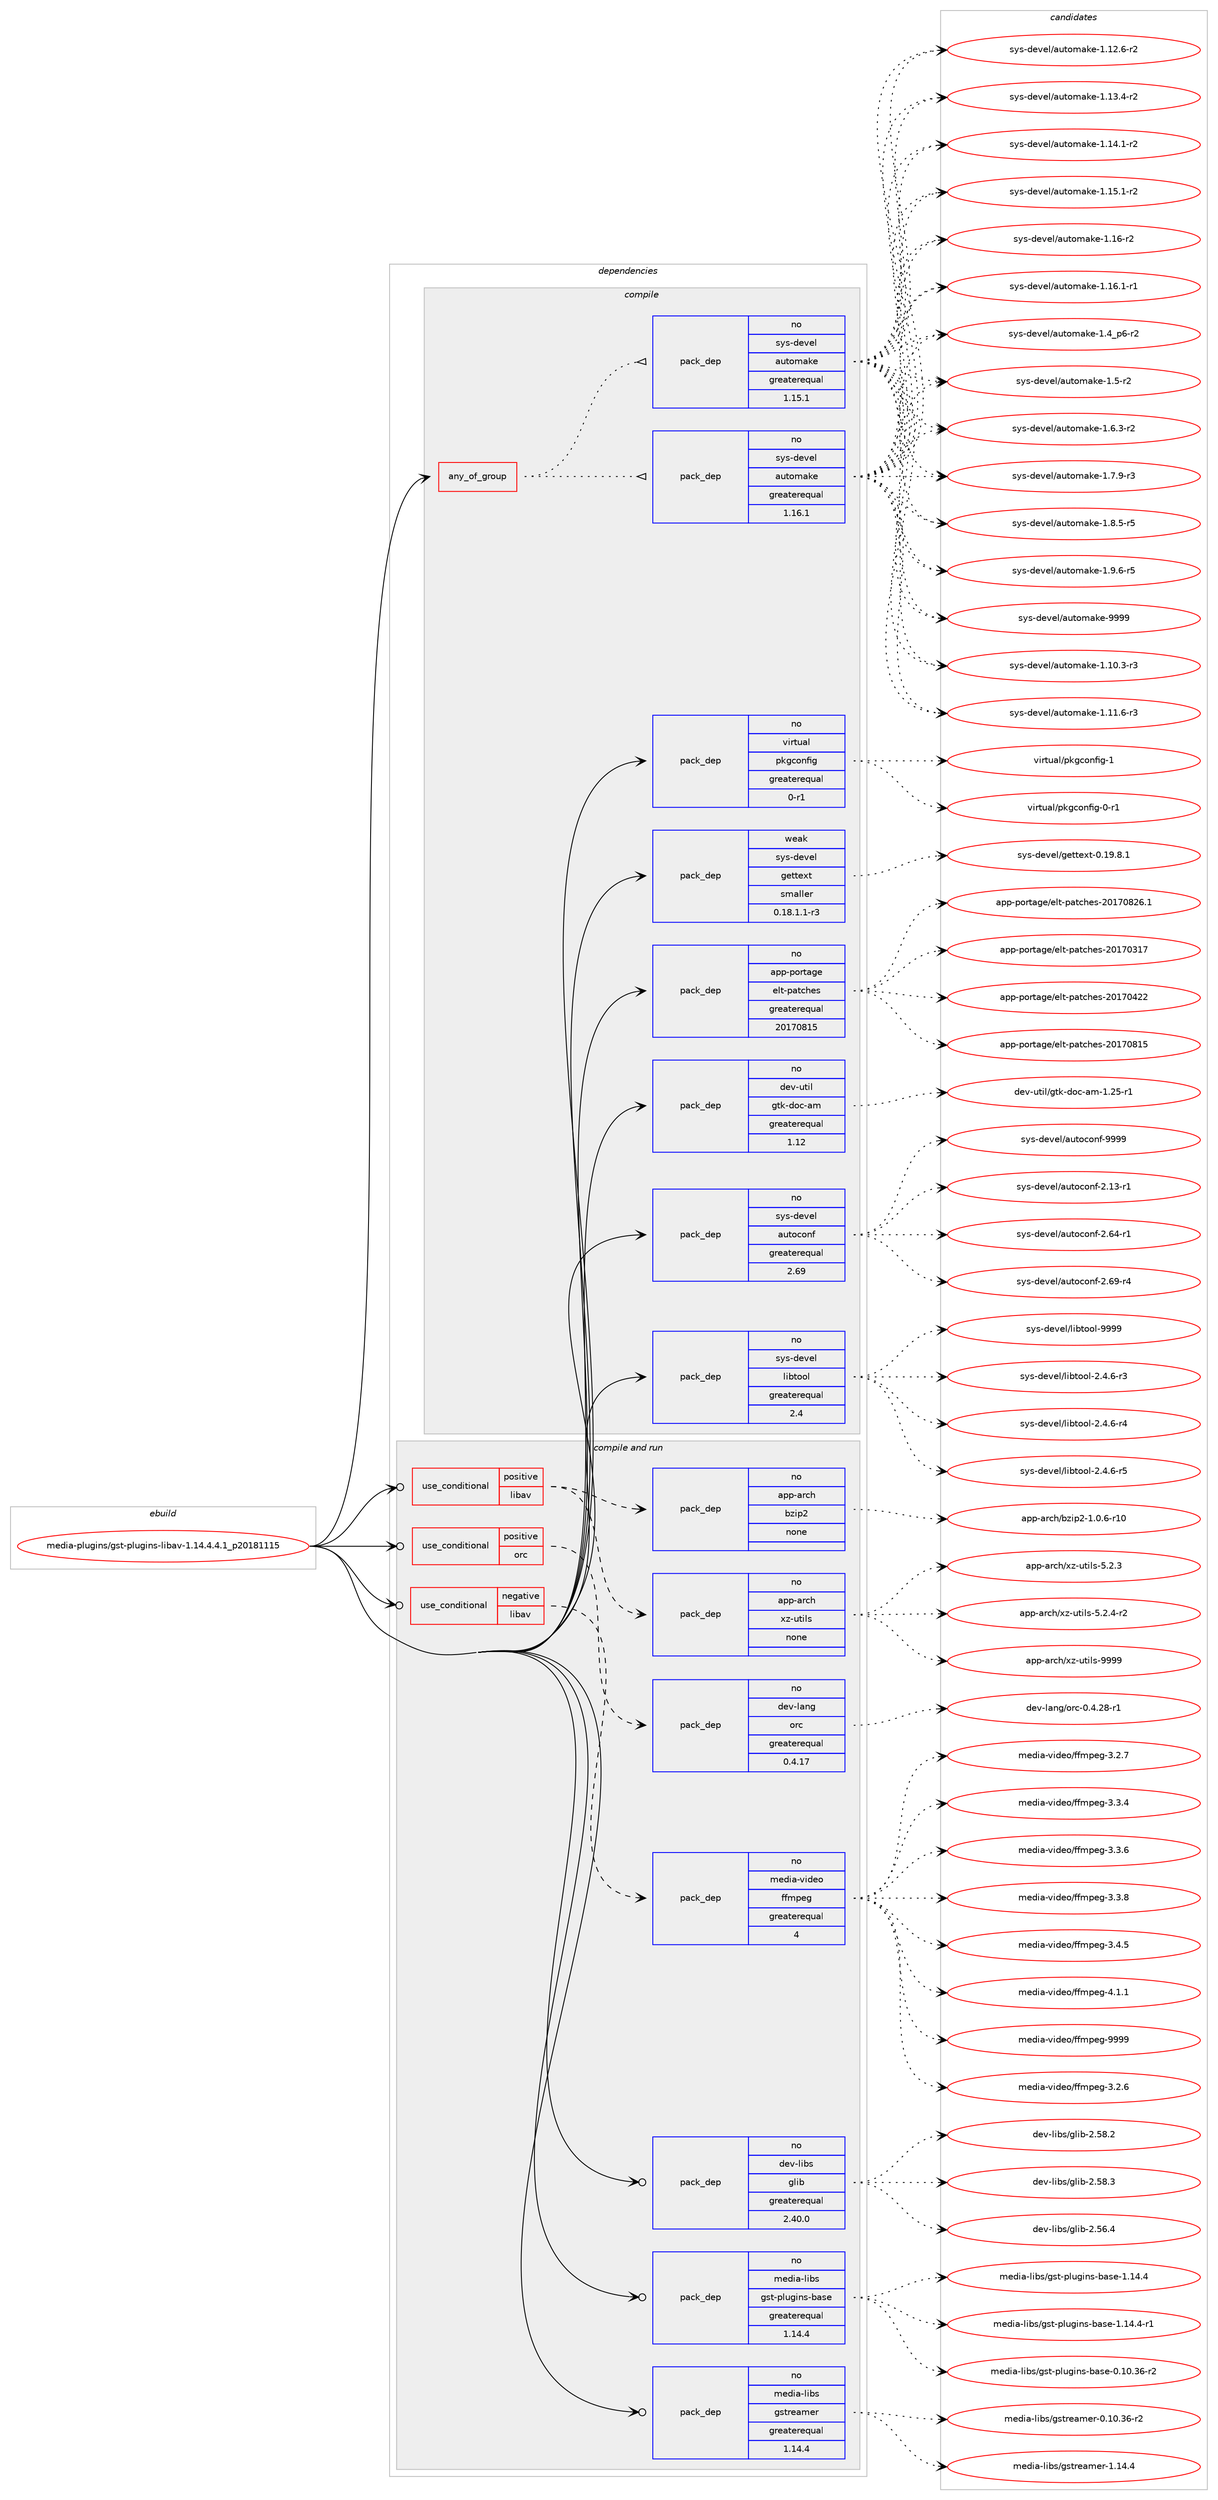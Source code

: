 digraph prolog {

# *************
# Graph options
# *************

newrank=true;
concentrate=true;
compound=true;
graph [rankdir=LR,fontname=Helvetica,fontsize=10,ranksep=1.5];#, ranksep=2.5, nodesep=0.2];
edge  [arrowhead=vee];
node  [fontname=Helvetica,fontsize=10];

# **********
# The ebuild
# **********

subgraph cluster_leftcol {
color=gray;
rank=same;
label=<<i>ebuild</i>>;
id [label="media-plugins/gst-plugins-libav-1.14.4.4.1_p20181115", color=red, width=4, href="../media-plugins/gst-plugins-libav-1.14.4.4.1_p20181115.svg"];
}

# ****************
# The dependencies
# ****************

subgraph cluster_midcol {
color=gray;
label=<<i>dependencies</i>>;
subgraph cluster_compile {
fillcolor="#eeeeee";
style=filled;
label=<<i>compile</i>>;
subgraph any25374 {
dependency1620307 [label=<<TABLE BORDER="0" CELLBORDER="1" CELLSPACING="0" CELLPADDING="4"><TR><TD CELLPADDING="10">any_of_group</TD></TR></TABLE>>, shape=none, color=red];subgraph pack1157803 {
dependency1620308 [label=<<TABLE BORDER="0" CELLBORDER="1" CELLSPACING="0" CELLPADDING="4" WIDTH="220"><TR><TD ROWSPAN="6" CELLPADDING="30">pack_dep</TD></TR><TR><TD WIDTH="110">no</TD></TR><TR><TD>sys-devel</TD></TR><TR><TD>automake</TD></TR><TR><TD>greaterequal</TD></TR><TR><TD>1.16.1</TD></TR></TABLE>>, shape=none, color=blue];
}
dependency1620307:e -> dependency1620308:w [weight=20,style="dotted",arrowhead="oinv"];
subgraph pack1157804 {
dependency1620309 [label=<<TABLE BORDER="0" CELLBORDER="1" CELLSPACING="0" CELLPADDING="4" WIDTH="220"><TR><TD ROWSPAN="6" CELLPADDING="30">pack_dep</TD></TR><TR><TD WIDTH="110">no</TD></TR><TR><TD>sys-devel</TD></TR><TR><TD>automake</TD></TR><TR><TD>greaterequal</TD></TR><TR><TD>1.15.1</TD></TR></TABLE>>, shape=none, color=blue];
}
dependency1620307:e -> dependency1620309:w [weight=20,style="dotted",arrowhead="oinv"];
}
id:e -> dependency1620307:w [weight=20,style="solid",arrowhead="vee"];
subgraph pack1157805 {
dependency1620310 [label=<<TABLE BORDER="0" CELLBORDER="1" CELLSPACING="0" CELLPADDING="4" WIDTH="220"><TR><TD ROWSPAN="6" CELLPADDING="30">pack_dep</TD></TR><TR><TD WIDTH="110">no</TD></TR><TR><TD>app-portage</TD></TR><TR><TD>elt-patches</TD></TR><TR><TD>greaterequal</TD></TR><TR><TD>20170815</TD></TR></TABLE>>, shape=none, color=blue];
}
id:e -> dependency1620310:w [weight=20,style="solid",arrowhead="vee"];
subgraph pack1157806 {
dependency1620311 [label=<<TABLE BORDER="0" CELLBORDER="1" CELLSPACING="0" CELLPADDING="4" WIDTH="220"><TR><TD ROWSPAN="6" CELLPADDING="30">pack_dep</TD></TR><TR><TD WIDTH="110">no</TD></TR><TR><TD>dev-util</TD></TR><TR><TD>gtk-doc-am</TD></TR><TR><TD>greaterequal</TD></TR><TR><TD>1.12</TD></TR></TABLE>>, shape=none, color=blue];
}
id:e -> dependency1620311:w [weight=20,style="solid",arrowhead="vee"];
subgraph pack1157807 {
dependency1620312 [label=<<TABLE BORDER="0" CELLBORDER="1" CELLSPACING="0" CELLPADDING="4" WIDTH="220"><TR><TD ROWSPAN="6" CELLPADDING="30">pack_dep</TD></TR><TR><TD WIDTH="110">no</TD></TR><TR><TD>sys-devel</TD></TR><TR><TD>autoconf</TD></TR><TR><TD>greaterequal</TD></TR><TR><TD>2.69</TD></TR></TABLE>>, shape=none, color=blue];
}
id:e -> dependency1620312:w [weight=20,style="solid",arrowhead="vee"];
subgraph pack1157808 {
dependency1620313 [label=<<TABLE BORDER="0" CELLBORDER="1" CELLSPACING="0" CELLPADDING="4" WIDTH="220"><TR><TD ROWSPAN="6" CELLPADDING="30">pack_dep</TD></TR><TR><TD WIDTH="110">no</TD></TR><TR><TD>sys-devel</TD></TR><TR><TD>libtool</TD></TR><TR><TD>greaterequal</TD></TR><TR><TD>2.4</TD></TR></TABLE>>, shape=none, color=blue];
}
id:e -> dependency1620313:w [weight=20,style="solid",arrowhead="vee"];
subgraph pack1157809 {
dependency1620314 [label=<<TABLE BORDER="0" CELLBORDER="1" CELLSPACING="0" CELLPADDING="4" WIDTH="220"><TR><TD ROWSPAN="6" CELLPADDING="30">pack_dep</TD></TR><TR><TD WIDTH="110">no</TD></TR><TR><TD>virtual</TD></TR><TR><TD>pkgconfig</TD></TR><TR><TD>greaterequal</TD></TR><TR><TD>0-r1</TD></TR></TABLE>>, shape=none, color=blue];
}
id:e -> dependency1620314:w [weight=20,style="solid",arrowhead="vee"];
subgraph pack1157810 {
dependency1620315 [label=<<TABLE BORDER="0" CELLBORDER="1" CELLSPACING="0" CELLPADDING="4" WIDTH="220"><TR><TD ROWSPAN="6" CELLPADDING="30">pack_dep</TD></TR><TR><TD WIDTH="110">weak</TD></TR><TR><TD>sys-devel</TD></TR><TR><TD>gettext</TD></TR><TR><TD>smaller</TD></TR><TR><TD>0.18.1.1-r3</TD></TR></TABLE>>, shape=none, color=blue];
}
id:e -> dependency1620315:w [weight=20,style="solid",arrowhead="vee"];
}
subgraph cluster_compileandrun {
fillcolor="#eeeeee";
style=filled;
label=<<i>compile and run</i>>;
subgraph cond436365 {
dependency1620316 [label=<<TABLE BORDER="0" CELLBORDER="1" CELLSPACING="0" CELLPADDING="4"><TR><TD ROWSPAN="3" CELLPADDING="10">use_conditional</TD></TR><TR><TD>negative</TD></TR><TR><TD>libav</TD></TR></TABLE>>, shape=none, color=red];
subgraph pack1157811 {
dependency1620317 [label=<<TABLE BORDER="0" CELLBORDER="1" CELLSPACING="0" CELLPADDING="4" WIDTH="220"><TR><TD ROWSPAN="6" CELLPADDING="30">pack_dep</TD></TR><TR><TD WIDTH="110">no</TD></TR><TR><TD>media-video</TD></TR><TR><TD>ffmpeg</TD></TR><TR><TD>greaterequal</TD></TR><TR><TD>4</TD></TR></TABLE>>, shape=none, color=blue];
}
dependency1620316:e -> dependency1620317:w [weight=20,style="dashed",arrowhead="vee"];
}
id:e -> dependency1620316:w [weight=20,style="solid",arrowhead="odotvee"];
subgraph cond436366 {
dependency1620318 [label=<<TABLE BORDER="0" CELLBORDER="1" CELLSPACING="0" CELLPADDING="4"><TR><TD ROWSPAN="3" CELLPADDING="10">use_conditional</TD></TR><TR><TD>positive</TD></TR><TR><TD>libav</TD></TR></TABLE>>, shape=none, color=red];
subgraph pack1157812 {
dependency1620319 [label=<<TABLE BORDER="0" CELLBORDER="1" CELLSPACING="0" CELLPADDING="4" WIDTH="220"><TR><TD ROWSPAN="6" CELLPADDING="30">pack_dep</TD></TR><TR><TD WIDTH="110">no</TD></TR><TR><TD>app-arch</TD></TR><TR><TD>bzip2</TD></TR><TR><TD>none</TD></TR><TR><TD></TD></TR></TABLE>>, shape=none, color=blue];
}
dependency1620318:e -> dependency1620319:w [weight=20,style="dashed",arrowhead="vee"];
subgraph pack1157813 {
dependency1620320 [label=<<TABLE BORDER="0" CELLBORDER="1" CELLSPACING="0" CELLPADDING="4" WIDTH="220"><TR><TD ROWSPAN="6" CELLPADDING="30">pack_dep</TD></TR><TR><TD WIDTH="110">no</TD></TR><TR><TD>app-arch</TD></TR><TR><TD>xz-utils</TD></TR><TR><TD>none</TD></TR><TR><TD></TD></TR></TABLE>>, shape=none, color=blue];
}
dependency1620318:e -> dependency1620320:w [weight=20,style="dashed",arrowhead="vee"];
}
id:e -> dependency1620318:w [weight=20,style="solid",arrowhead="odotvee"];
subgraph cond436367 {
dependency1620321 [label=<<TABLE BORDER="0" CELLBORDER="1" CELLSPACING="0" CELLPADDING="4"><TR><TD ROWSPAN="3" CELLPADDING="10">use_conditional</TD></TR><TR><TD>positive</TD></TR><TR><TD>orc</TD></TR></TABLE>>, shape=none, color=red];
subgraph pack1157814 {
dependency1620322 [label=<<TABLE BORDER="0" CELLBORDER="1" CELLSPACING="0" CELLPADDING="4" WIDTH="220"><TR><TD ROWSPAN="6" CELLPADDING="30">pack_dep</TD></TR><TR><TD WIDTH="110">no</TD></TR><TR><TD>dev-lang</TD></TR><TR><TD>orc</TD></TR><TR><TD>greaterequal</TD></TR><TR><TD>0.4.17</TD></TR></TABLE>>, shape=none, color=blue];
}
dependency1620321:e -> dependency1620322:w [weight=20,style="dashed",arrowhead="vee"];
}
id:e -> dependency1620321:w [weight=20,style="solid",arrowhead="odotvee"];
subgraph pack1157815 {
dependency1620323 [label=<<TABLE BORDER="0" CELLBORDER="1" CELLSPACING="0" CELLPADDING="4" WIDTH="220"><TR><TD ROWSPAN="6" CELLPADDING="30">pack_dep</TD></TR><TR><TD WIDTH="110">no</TD></TR><TR><TD>dev-libs</TD></TR><TR><TD>glib</TD></TR><TR><TD>greaterequal</TD></TR><TR><TD>2.40.0</TD></TR></TABLE>>, shape=none, color=blue];
}
id:e -> dependency1620323:w [weight=20,style="solid",arrowhead="odotvee"];
subgraph pack1157816 {
dependency1620324 [label=<<TABLE BORDER="0" CELLBORDER="1" CELLSPACING="0" CELLPADDING="4" WIDTH="220"><TR><TD ROWSPAN="6" CELLPADDING="30">pack_dep</TD></TR><TR><TD WIDTH="110">no</TD></TR><TR><TD>media-libs</TD></TR><TR><TD>gst-plugins-base</TD></TR><TR><TD>greaterequal</TD></TR><TR><TD>1.14.4</TD></TR></TABLE>>, shape=none, color=blue];
}
id:e -> dependency1620324:w [weight=20,style="solid",arrowhead="odotvee"];
subgraph pack1157817 {
dependency1620325 [label=<<TABLE BORDER="0" CELLBORDER="1" CELLSPACING="0" CELLPADDING="4" WIDTH="220"><TR><TD ROWSPAN="6" CELLPADDING="30">pack_dep</TD></TR><TR><TD WIDTH="110">no</TD></TR><TR><TD>media-libs</TD></TR><TR><TD>gstreamer</TD></TR><TR><TD>greaterequal</TD></TR><TR><TD>1.14.4</TD></TR></TABLE>>, shape=none, color=blue];
}
id:e -> dependency1620325:w [weight=20,style="solid",arrowhead="odotvee"];
}
subgraph cluster_run {
fillcolor="#eeeeee";
style=filled;
label=<<i>run</i>>;
}
}

# **************
# The candidates
# **************

subgraph cluster_choices {
rank=same;
color=gray;
label=<<i>candidates</i>>;

subgraph choice1157803 {
color=black;
nodesep=1;
choice11512111545100101118101108479711711611110997107101454946494846514511451 [label="sys-devel/automake-1.10.3-r3", color=red, width=4,href="../sys-devel/automake-1.10.3-r3.svg"];
choice11512111545100101118101108479711711611110997107101454946494946544511451 [label="sys-devel/automake-1.11.6-r3", color=red, width=4,href="../sys-devel/automake-1.11.6-r3.svg"];
choice11512111545100101118101108479711711611110997107101454946495046544511450 [label="sys-devel/automake-1.12.6-r2", color=red, width=4,href="../sys-devel/automake-1.12.6-r2.svg"];
choice11512111545100101118101108479711711611110997107101454946495146524511450 [label="sys-devel/automake-1.13.4-r2", color=red, width=4,href="../sys-devel/automake-1.13.4-r2.svg"];
choice11512111545100101118101108479711711611110997107101454946495246494511450 [label="sys-devel/automake-1.14.1-r2", color=red, width=4,href="../sys-devel/automake-1.14.1-r2.svg"];
choice11512111545100101118101108479711711611110997107101454946495346494511450 [label="sys-devel/automake-1.15.1-r2", color=red, width=4,href="../sys-devel/automake-1.15.1-r2.svg"];
choice1151211154510010111810110847971171161111099710710145494649544511450 [label="sys-devel/automake-1.16-r2", color=red, width=4,href="../sys-devel/automake-1.16-r2.svg"];
choice11512111545100101118101108479711711611110997107101454946495446494511449 [label="sys-devel/automake-1.16.1-r1", color=red, width=4,href="../sys-devel/automake-1.16.1-r1.svg"];
choice115121115451001011181011084797117116111109971071014549465295112544511450 [label="sys-devel/automake-1.4_p6-r2", color=red, width=4,href="../sys-devel/automake-1.4_p6-r2.svg"];
choice11512111545100101118101108479711711611110997107101454946534511450 [label="sys-devel/automake-1.5-r2", color=red, width=4,href="../sys-devel/automake-1.5-r2.svg"];
choice115121115451001011181011084797117116111109971071014549465446514511450 [label="sys-devel/automake-1.6.3-r2", color=red, width=4,href="../sys-devel/automake-1.6.3-r2.svg"];
choice115121115451001011181011084797117116111109971071014549465546574511451 [label="sys-devel/automake-1.7.9-r3", color=red, width=4,href="../sys-devel/automake-1.7.9-r3.svg"];
choice115121115451001011181011084797117116111109971071014549465646534511453 [label="sys-devel/automake-1.8.5-r5", color=red, width=4,href="../sys-devel/automake-1.8.5-r5.svg"];
choice115121115451001011181011084797117116111109971071014549465746544511453 [label="sys-devel/automake-1.9.6-r5", color=red, width=4,href="../sys-devel/automake-1.9.6-r5.svg"];
choice115121115451001011181011084797117116111109971071014557575757 [label="sys-devel/automake-9999", color=red, width=4,href="../sys-devel/automake-9999.svg"];
dependency1620308:e -> choice11512111545100101118101108479711711611110997107101454946494846514511451:w [style=dotted,weight="100"];
dependency1620308:e -> choice11512111545100101118101108479711711611110997107101454946494946544511451:w [style=dotted,weight="100"];
dependency1620308:e -> choice11512111545100101118101108479711711611110997107101454946495046544511450:w [style=dotted,weight="100"];
dependency1620308:e -> choice11512111545100101118101108479711711611110997107101454946495146524511450:w [style=dotted,weight="100"];
dependency1620308:e -> choice11512111545100101118101108479711711611110997107101454946495246494511450:w [style=dotted,weight="100"];
dependency1620308:e -> choice11512111545100101118101108479711711611110997107101454946495346494511450:w [style=dotted,weight="100"];
dependency1620308:e -> choice1151211154510010111810110847971171161111099710710145494649544511450:w [style=dotted,weight="100"];
dependency1620308:e -> choice11512111545100101118101108479711711611110997107101454946495446494511449:w [style=dotted,weight="100"];
dependency1620308:e -> choice115121115451001011181011084797117116111109971071014549465295112544511450:w [style=dotted,weight="100"];
dependency1620308:e -> choice11512111545100101118101108479711711611110997107101454946534511450:w [style=dotted,weight="100"];
dependency1620308:e -> choice115121115451001011181011084797117116111109971071014549465446514511450:w [style=dotted,weight="100"];
dependency1620308:e -> choice115121115451001011181011084797117116111109971071014549465546574511451:w [style=dotted,weight="100"];
dependency1620308:e -> choice115121115451001011181011084797117116111109971071014549465646534511453:w [style=dotted,weight="100"];
dependency1620308:e -> choice115121115451001011181011084797117116111109971071014549465746544511453:w [style=dotted,weight="100"];
dependency1620308:e -> choice115121115451001011181011084797117116111109971071014557575757:w [style=dotted,weight="100"];
}
subgraph choice1157804 {
color=black;
nodesep=1;
choice11512111545100101118101108479711711611110997107101454946494846514511451 [label="sys-devel/automake-1.10.3-r3", color=red, width=4,href="../sys-devel/automake-1.10.3-r3.svg"];
choice11512111545100101118101108479711711611110997107101454946494946544511451 [label="sys-devel/automake-1.11.6-r3", color=red, width=4,href="../sys-devel/automake-1.11.6-r3.svg"];
choice11512111545100101118101108479711711611110997107101454946495046544511450 [label="sys-devel/automake-1.12.6-r2", color=red, width=4,href="../sys-devel/automake-1.12.6-r2.svg"];
choice11512111545100101118101108479711711611110997107101454946495146524511450 [label="sys-devel/automake-1.13.4-r2", color=red, width=4,href="../sys-devel/automake-1.13.4-r2.svg"];
choice11512111545100101118101108479711711611110997107101454946495246494511450 [label="sys-devel/automake-1.14.1-r2", color=red, width=4,href="../sys-devel/automake-1.14.1-r2.svg"];
choice11512111545100101118101108479711711611110997107101454946495346494511450 [label="sys-devel/automake-1.15.1-r2", color=red, width=4,href="../sys-devel/automake-1.15.1-r2.svg"];
choice1151211154510010111810110847971171161111099710710145494649544511450 [label="sys-devel/automake-1.16-r2", color=red, width=4,href="../sys-devel/automake-1.16-r2.svg"];
choice11512111545100101118101108479711711611110997107101454946495446494511449 [label="sys-devel/automake-1.16.1-r1", color=red, width=4,href="../sys-devel/automake-1.16.1-r1.svg"];
choice115121115451001011181011084797117116111109971071014549465295112544511450 [label="sys-devel/automake-1.4_p6-r2", color=red, width=4,href="../sys-devel/automake-1.4_p6-r2.svg"];
choice11512111545100101118101108479711711611110997107101454946534511450 [label="sys-devel/automake-1.5-r2", color=red, width=4,href="../sys-devel/automake-1.5-r2.svg"];
choice115121115451001011181011084797117116111109971071014549465446514511450 [label="sys-devel/automake-1.6.3-r2", color=red, width=4,href="../sys-devel/automake-1.6.3-r2.svg"];
choice115121115451001011181011084797117116111109971071014549465546574511451 [label="sys-devel/automake-1.7.9-r3", color=red, width=4,href="../sys-devel/automake-1.7.9-r3.svg"];
choice115121115451001011181011084797117116111109971071014549465646534511453 [label="sys-devel/automake-1.8.5-r5", color=red, width=4,href="../sys-devel/automake-1.8.5-r5.svg"];
choice115121115451001011181011084797117116111109971071014549465746544511453 [label="sys-devel/automake-1.9.6-r5", color=red, width=4,href="../sys-devel/automake-1.9.6-r5.svg"];
choice115121115451001011181011084797117116111109971071014557575757 [label="sys-devel/automake-9999", color=red, width=4,href="../sys-devel/automake-9999.svg"];
dependency1620309:e -> choice11512111545100101118101108479711711611110997107101454946494846514511451:w [style=dotted,weight="100"];
dependency1620309:e -> choice11512111545100101118101108479711711611110997107101454946494946544511451:w [style=dotted,weight="100"];
dependency1620309:e -> choice11512111545100101118101108479711711611110997107101454946495046544511450:w [style=dotted,weight="100"];
dependency1620309:e -> choice11512111545100101118101108479711711611110997107101454946495146524511450:w [style=dotted,weight="100"];
dependency1620309:e -> choice11512111545100101118101108479711711611110997107101454946495246494511450:w [style=dotted,weight="100"];
dependency1620309:e -> choice11512111545100101118101108479711711611110997107101454946495346494511450:w [style=dotted,weight="100"];
dependency1620309:e -> choice1151211154510010111810110847971171161111099710710145494649544511450:w [style=dotted,weight="100"];
dependency1620309:e -> choice11512111545100101118101108479711711611110997107101454946495446494511449:w [style=dotted,weight="100"];
dependency1620309:e -> choice115121115451001011181011084797117116111109971071014549465295112544511450:w [style=dotted,weight="100"];
dependency1620309:e -> choice11512111545100101118101108479711711611110997107101454946534511450:w [style=dotted,weight="100"];
dependency1620309:e -> choice115121115451001011181011084797117116111109971071014549465446514511450:w [style=dotted,weight="100"];
dependency1620309:e -> choice115121115451001011181011084797117116111109971071014549465546574511451:w [style=dotted,weight="100"];
dependency1620309:e -> choice115121115451001011181011084797117116111109971071014549465646534511453:w [style=dotted,weight="100"];
dependency1620309:e -> choice115121115451001011181011084797117116111109971071014549465746544511453:w [style=dotted,weight="100"];
dependency1620309:e -> choice115121115451001011181011084797117116111109971071014557575757:w [style=dotted,weight="100"];
}
subgraph choice1157805 {
color=black;
nodesep=1;
choice97112112451121111141169710310147101108116451129711699104101115455048495548514955 [label="app-portage/elt-patches-20170317", color=red, width=4,href="../app-portage/elt-patches-20170317.svg"];
choice97112112451121111141169710310147101108116451129711699104101115455048495548525050 [label="app-portage/elt-patches-20170422", color=red, width=4,href="../app-portage/elt-patches-20170422.svg"];
choice97112112451121111141169710310147101108116451129711699104101115455048495548564953 [label="app-portage/elt-patches-20170815", color=red, width=4,href="../app-portage/elt-patches-20170815.svg"];
choice971121124511211111411697103101471011081164511297116991041011154550484955485650544649 [label="app-portage/elt-patches-20170826.1", color=red, width=4,href="../app-portage/elt-patches-20170826.1.svg"];
dependency1620310:e -> choice97112112451121111141169710310147101108116451129711699104101115455048495548514955:w [style=dotted,weight="100"];
dependency1620310:e -> choice97112112451121111141169710310147101108116451129711699104101115455048495548525050:w [style=dotted,weight="100"];
dependency1620310:e -> choice97112112451121111141169710310147101108116451129711699104101115455048495548564953:w [style=dotted,weight="100"];
dependency1620310:e -> choice971121124511211111411697103101471011081164511297116991041011154550484955485650544649:w [style=dotted,weight="100"];
}
subgraph choice1157806 {
color=black;
nodesep=1;
choice10010111845117116105108471031161074510011199459710945494650534511449 [label="dev-util/gtk-doc-am-1.25-r1", color=red, width=4,href="../dev-util/gtk-doc-am-1.25-r1.svg"];
dependency1620311:e -> choice10010111845117116105108471031161074510011199459710945494650534511449:w [style=dotted,weight="100"];
}
subgraph choice1157807 {
color=black;
nodesep=1;
choice1151211154510010111810110847971171161119911111010245504649514511449 [label="sys-devel/autoconf-2.13-r1", color=red, width=4,href="../sys-devel/autoconf-2.13-r1.svg"];
choice1151211154510010111810110847971171161119911111010245504654524511449 [label="sys-devel/autoconf-2.64-r1", color=red, width=4,href="../sys-devel/autoconf-2.64-r1.svg"];
choice1151211154510010111810110847971171161119911111010245504654574511452 [label="sys-devel/autoconf-2.69-r4", color=red, width=4,href="../sys-devel/autoconf-2.69-r4.svg"];
choice115121115451001011181011084797117116111991111101024557575757 [label="sys-devel/autoconf-9999", color=red, width=4,href="../sys-devel/autoconf-9999.svg"];
dependency1620312:e -> choice1151211154510010111810110847971171161119911111010245504649514511449:w [style=dotted,weight="100"];
dependency1620312:e -> choice1151211154510010111810110847971171161119911111010245504654524511449:w [style=dotted,weight="100"];
dependency1620312:e -> choice1151211154510010111810110847971171161119911111010245504654574511452:w [style=dotted,weight="100"];
dependency1620312:e -> choice115121115451001011181011084797117116111991111101024557575757:w [style=dotted,weight="100"];
}
subgraph choice1157808 {
color=black;
nodesep=1;
choice1151211154510010111810110847108105981161111111084550465246544511451 [label="sys-devel/libtool-2.4.6-r3", color=red, width=4,href="../sys-devel/libtool-2.4.6-r3.svg"];
choice1151211154510010111810110847108105981161111111084550465246544511452 [label="sys-devel/libtool-2.4.6-r4", color=red, width=4,href="../sys-devel/libtool-2.4.6-r4.svg"];
choice1151211154510010111810110847108105981161111111084550465246544511453 [label="sys-devel/libtool-2.4.6-r5", color=red, width=4,href="../sys-devel/libtool-2.4.6-r5.svg"];
choice1151211154510010111810110847108105981161111111084557575757 [label="sys-devel/libtool-9999", color=red, width=4,href="../sys-devel/libtool-9999.svg"];
dependency1620313:e -> choice1151211154510010111810110847108105981161111111084550465246544511451:w [style=dotted,weight="100"];
dependency1620313:e -> choice1151211154510010111810110847108105981161111111084550465246544511452:w [style=dotted,weight="100"];
dependency1620313:e -> choice1151211154510010111810110847108105981161111111084550465246544511453:w [style=dotted,weight="100"];
dependency1620313:e -> choice1151211154510010111810110847108105981161111111084557575757:w [style=dotted,weight="100"];
}
subgraph choice1157809 {
color=black;
nodesep=1;
choice11810511411611797108471121071039911111010210510345484511449 [label="virtual/pkgconfig-0-r1", color=red, width=4,href="../virtual/pkgconfig-0-r1.svg"];
choice1181051141161179710847112107103991111101021051034549 [label="virtual/pkgconfig-1", color=red, width=4,href="../virtual/pkgconfig-1.svg"];
dependency1620314:e -> choice11810511411611797108471121071039911111010210510345484511449:w [style=dotted,weight="100"];
dependency1620314:e -> choice1181051141161179710847112107103991111101021051034549:w [style=dotted,weight="100"];
}
subgraph choice1157810 {
color=black;
nodesep=1;
choice1151211154510010111810110847103101116116101120116454846495746564649 [label="sys-devel/gettext-0.19.8.1", color=red, width=4,href="../sys-devel/gettext-0.19.8.1.svg"];
dependency1620315:e -> choice1151211154510010111810110847103101116116101120116454846495746564649:w [style=dotted,weight="100"];
}
subgraph choice1157811 {
color=black;
nodesep=1;
choice109101100105974511810510010111147102102109112101103455146504654 [label="media-video/ffmpeg-3.2.6", color=red, width=4,href="../media-video/ffmpeg-3.2.6.svg"];
choice109101100105974511810510010111147102102109112101103455146504655 [label="media-video/ffmpeg-3.2.7", color=red, width=4,href="../media-video/ffmpeg-3.2.7.svg"];
choice109101100105974511810510010111147102102109112101103455146514652 [label="media-video/ffmpeg-3.3.4", color=red, width=4,href="../media-video/ffmpeg-3.3.4.svg"];
choice109101100105974511810510010111147102102109112101103455146514654 [label="media-video/ffmpeg-3.3.6", color=red, width=4,href="../media-video/ffmpeg-3.3.6.svg"];
choice109101100105974511810510010111147102102109112101103455146514656 [label="media-video/ffmpeg-3.3.8", color=red, width=4,href="../media-video/ffmpeg-3.3.8.svg"];
choice109101100105974511810510010111147102102109112101103455146524653 [label="media-video/ffmpeg-3.4.5", color=red, width=4,href="../media-video/ffmpeg-3.4.5.svg"];
choice109101100105974511810510010111147102102109112101103455246494649 [label="media-video/ffmpeg-4.1.1", color=red, width=4,href="../media-video/ffmpeg-4.1.1.svg"];
choice1091011001059745118105100101111471021021091121011034557575757 [label="media-video/ffmpeg-9999", color=red, width=4,href="../media-video/ffmpeg-9999.svg"];
dependency1620317:e -> choice109101100105974511810510010111147102102109112101103455146504654:w [style=dotted,weight="100"];
dependency1620317:e -> choice109101100105974511810510010111147102102109112101103455146504655:w [style=dotted,weight="100"];
dependency1620317:e -> choice109101100105974511810510010111147102102109112101103455146514652:w [style=dotted,weight="100"];
dependency1620317:e -> choice109101100105974511810510010111147102102109112101103455146514654:w [style=dotted,weight="100"];
dependency1620317:e -> choice109101100105974511810510010111147102102109112101103455146514656:w [style=dotted,weight="100"];
dependency1620317:e -> choice109101100105974511810510010111147102102109112101103455146524653:w [style=dotted,weight="100"];
dependency1620317:e -> choice109101100105974511810510010111147102102109112101103455246494649:w [style=dotted,weight="100"];
dependency1620317:e -> choice1091011001059745118105100101111471021021091121011034557575757:w [style=dotted,weight="100"];
}
subgraph choice1157812 {
color=black;
nodesep=1;
choice97112112459711499104479812210511250454946484654451144948 [label="app-arch/bzip2-1.0.6-r10", color=red, width=4,href="../app-arch/bzip2-1.0.6-r10.svg"];
dependency1620319:e -> choice97112112459711499104479812210511250454946484654451144948:w [style=dotted,weight="100"];
}
subgraph choice1157813 {
color=black;
nodesep=1;
choice971121124597114991044712012245117116105108115455346504651 [label="app-arch/xz-utils-5.2.3", color=red, width=4,href="../app-arch/xz-utils-5.2.3.svg"];
choice9711211245971149910447120122451171161051081154553465046524511450 [label="app-arch/xz-utils-5.2.4-r2", color=red, width=4,href="../app-arch/xz-utils-5.2.4-r2.svg"];
choice9711211245971149910447120122451171161051081154557575757 [label="app-arch/xz-utils-9999", color=red, width=4,href="../app-arch/xz-utils-9999.svg"];
dependency1620320:e -> choice971121124597114991044712012245117116105108115455346504651:w [style=dotted,weight="100"];
dependency1620320:e -> choice9711211245971149910447120122451171161051081154553465046524511450:w [style=dotted,weight="100"];
dependency1620320:e -> choice9711211245971149910447120122451171161051081154557575757:w [style=dotted,weight="100"];
}
subgraph choice1157814 {
color=black;
nodesep=1;
choice10010111845108971101034711111499454846524650564511449 [label="dev-lang/orc-0.4.28-r1", color=red, width=4,href="../dev-lang/orc-0.4.28-r1.svg"];
dependency1620322:e -> choice10010111845108971101034711111499454846524650564511449:w [style=dotted,weight="100"];
}
subgraph choice1157815 {
color=black;
nodesep=1;
choice1001011184510810598115471031081059845504653544652 [label="dev-libs/glib-2.56.4", color=red, width=4,href="../dev-libs/glib-2.56.4.svg"];
choice1001011184510810598115471031081059845504653564650 [label="dev-libs/glib-2.58.2", color=red, width=4,href="../dev-libs/glib-2.58.2.svg"];
choice1001011184510810598115471031081059845504653564651 [label="dev-libs/glib-2.58.3", color=red, width=4,href="../dev-libs/glib-2.58.3.svg"];
dependency1620323:e -> choice1001011184510810598115471031081059845504653544652:w [style=dotted,weight="100"];
dependency1620323:e -> choice1001011184510810598115471031081059845504653564650:w [style=dotted,weight="100"];
dependency1620323:e -> choice1001011184510810598115471031081059845504653564651:w [style=dotted,weight="100"];
}
subgraph choice1157816 {
color=black;
nodesep=1;
choice109101100105974510810598115471031151164511210811710310511011545989711510145484649484651544511450 [label="media-libs/gst-plugins-base-0.10.36-r2", color=red, width=4,href="../media-libs/gst-plugins-base-0.10.36-r2.svg"];
choice109101100105974510810598115471031151164511210811710310511011545989711510145494649524652 [label="media-libs/gst-plugins-base-1.14.4", color=red, width=4,href="../media-libs/gst-plugins-base-1.14.4.svg"];
choice1091011001059745108105981154710311511645112108117103105110115459897115101454946495246524511449 [label="media-libs/gst-plugins-base-1.14.4-r1", color=red, width=4,href="../media-libs/gst-plugins-base-1.14.4-r1.svg"];
dependency1620324:e -> choice109101100105974510810598115471031151164511210811710310511011545989711510145484649484651544511450:w [style=dotted,weight="100"];
dependency1620324:e -> choice109101100105974510810598115471031151164511210811710310511011545989711510145494649524652:w [style=dotted,weight="100"];
dependency1620324:e -> choice1091011001059745108105981154710311511645112108117103105110115459897115101454946495246524511449:w [style=dotted,weight="100"];
}
subgraph choice1157817 {
color=black;
nodesep=1;
choice109101100105974510810598115471031151161141019710910111445484649484651544511450 [label="media-libs/gstreamer-0.10.36-r2", color=red, width=4,href="../media-libs/gstreamer-0.10.36-r2.svg"];
choice109101100105974510810598115471031151161141019710910111445494649524652 [label="media-libs/gstreamer-1.14.4", color=red, width=4,href="../media-libs/gstreamer-1.14.4.svg"];
dependency1620325:e -> choice109101100105974510810598115471031151161141019710910111445484649484651544511450:w [style=dotted,weight="100"];
dependency1620325:e -> choice109101100105974510810598115471031151161141019710910111445494649524652:w [style=dotted,weight="100"];
}
}

}
